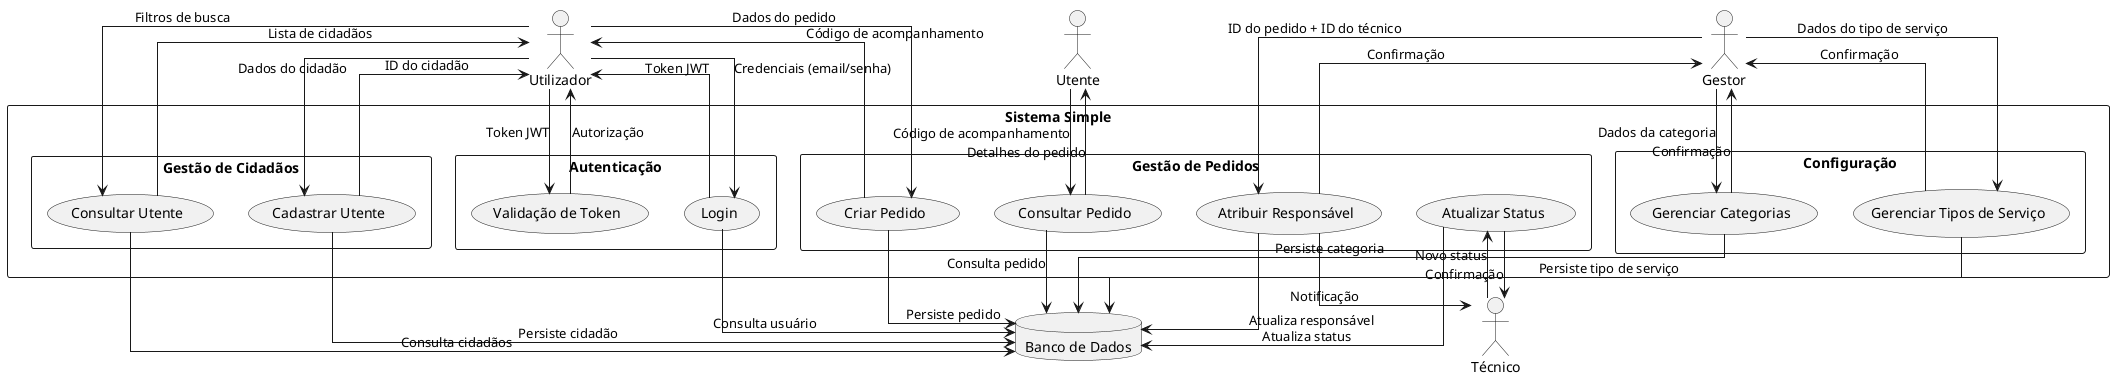 @startuml Fluxo de Dados do Sistema Simple
skinparam linetype ortho

actor "Utilizador" as user
actor "Utente" as citizen
actor "Técnico" as tech
actor "Gestor" as manager

rectangle "Sistema Simple" {
  rectangle "Autenticação" as auth {
    (Login) as login
    (Validação de Token) as validate
  }
  
  rectangle "Gestão de Pedidos" as orders {
    (Criar Pedido) as createOrder
    (Consultar Pedido) as queryOrder
    (Atualizar Status) as updateStatus
    (Atribuir Responsável) as assignTech
  }
  
  rectangle "Gestão de Cidadãos" as citizens {
    (Cadastrar Utente) as registerCitizen
    (Consultar Utente) as queryCitizen
  }
  
  rectangle "Configuração" as config {
    (Gerenciar Tipos de Serviço) as manageServiceTypes
    (Gerenciar Categorias) as manageCategories
  }
}

database "Banco de Dados" as db

' Fluxos de Autenticação
user --> login : Credenciais (email/senha)
login --> db : Consulta usuário
login --> user : Token JWT

' Fluxos de Pedidos
user --> validate : Token JWT
validate --> user : Autorização
user --> createOrder : Dados do pedido
createOrder --> db : Persiste pedido
createOrder --> user : Código de acompanhamento

citizen --> queryOrder : Código de acompanhamento
queryOrder --> db : Consulta pedido
queryOrder --> citizen : Detalhes do pedido

tech --> updateStatus : Novo status
updateStatus --> db : Atualiza status
updateStatus --> tech : Confirmação

manager --> assignTech : ID do pedido + ID do técnico
assignTech --> db : Atualiza responsável
assignTech --> tech : Notificação
assignTech --> manager : Confirmação

' Fluxos de Cidadãos
user --> registerCitizen : Dados do cidadão
registerCitizen --> db : Persiste cidadão
registerCitizen --> user : ID do cidadão

user --> queryCitizen : Filtros de busca
queryCitizen --> db : Consulta cidadãos
queryCitizen --> user : Lista de cidadãos

' Fluxos de Configuração
manager --> manageServiceTypes : Dados do tipo de serviço
manageServiceTypes --> db : Persiste tipo de serviço
manageServiceTypes --> manager : Confirmação

manager --> manageCategories : Dados da categoria
manageCategories --> db : Persiste categoria
manageCategories --> manager : Confirmação

@enduml